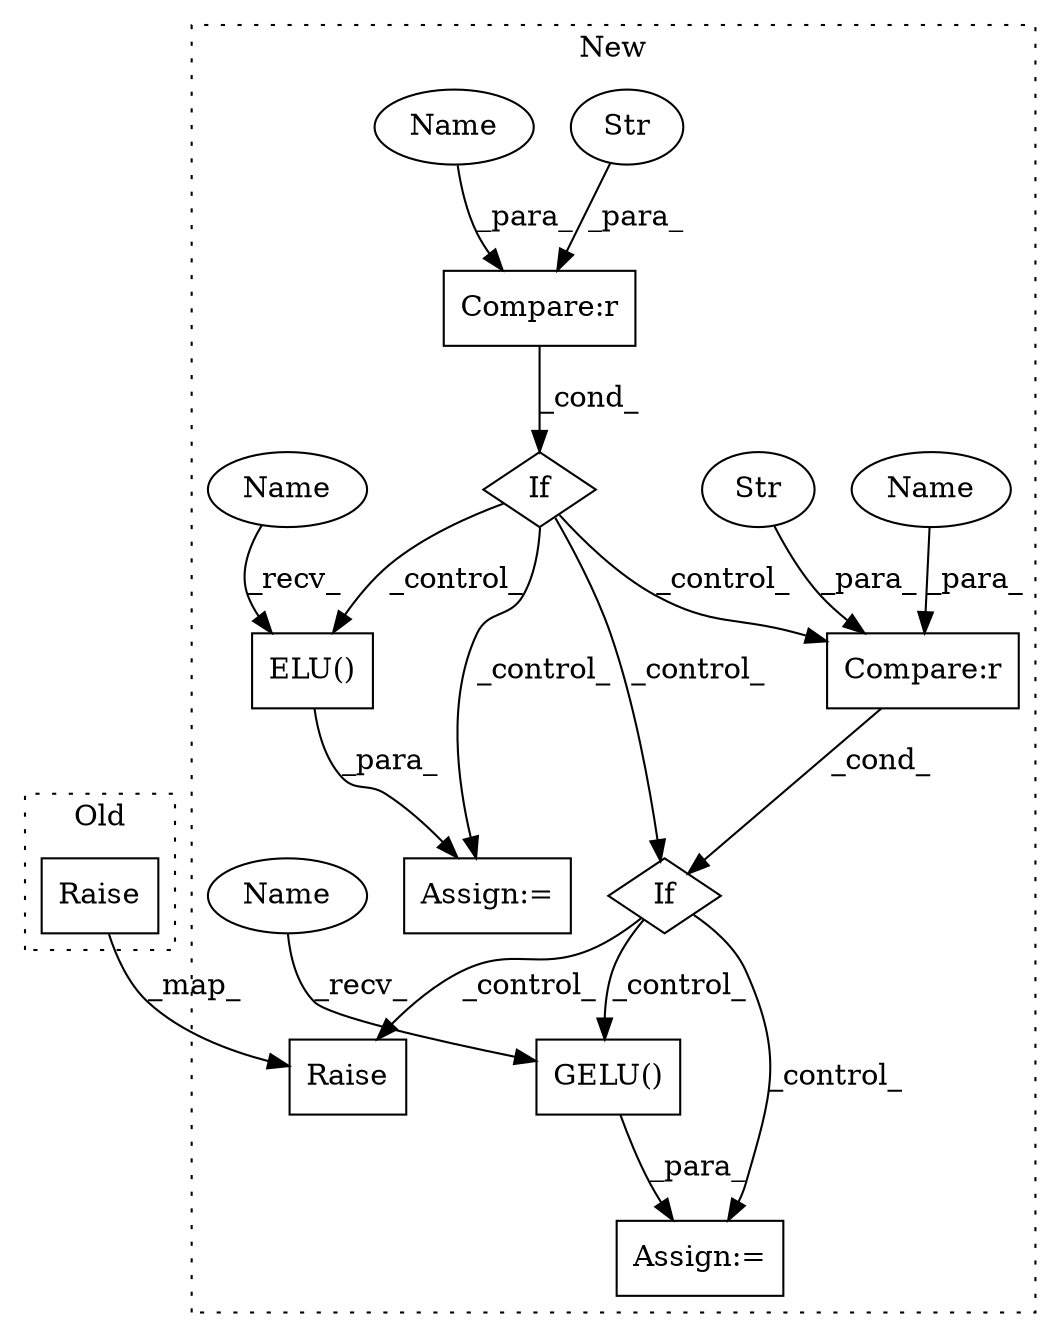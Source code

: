digraph G {
subgraph cluster0 {
1 [label="Raise" a="91" s="5927" l="6" shape="box"];
label = "Old";
style="dotted";
}
subgraph cluster1 {
2 [label="Raise" a="91" s="6282" l="6" shape="box"];
3 [label="If" a="96" s="6092,6114" l="0,14" shape="diamond"];
4 [label="Compare:r" a="40" s="6092" l="22" shape="box"];
5 [label="Str" a="66" s="6109" l="5" shape="ellipse"];
6 [label="Assign:=" a="68" s="6143" l="3" shape="box"];
7 [label="Assign:=" a="68" s="6243" l="3" shape="box"];
8 [label="If" a="96" s="6191,6214" l="0,14" shape="diamond"];
9 [label="Compare:r" a="40" s="6191" l="23" shape="box"];
10 [label="Str" a="66" s="6208" l="6" shape="ellipse"];
11 [label="GELU()" a="75" s="6246" l="9" shape="box"];
12 [label="ELU()" a="75" s="6146" l="31" shape="box"];
13 [label="Name" a="87" s="6092" l="13" shape="ellipse"];
14 [label="Name" a="87" s="6191" l="13" shape="ellipse"];
15 [label="Name" a="87" s="6146" l="2" shape="ellipse"];
16 [label="Name" a="87" s="6246" l="2" shape="ellipse"];
label = "New";
style="dotted";
}
1 -> 2 [label="_map_"];
3 -> 8 [label="_control_"];
3 -> 12 [label="_control_"];
3 -> 6 [label="_control_"];
3 -> 9 [label="_control_"];
4 -> 3 [label="_cond_"];
5 -> 4 [label="_para_"];
8 -> 7 [label="_control_"];
8 -> 2 [label="_control_"];
8 -> 11 [label="_control_"];
9 -> 8 [label="_cond_"];
10 -> 9 [label="_para_"];
11 -> 7 [label="_para_"];
12 -> 6 [label="_para_"];
13 -> 4 [label="_para_"];
14 -> 9 [label="_para_"];
15 -> 12 [label="_recv_"];
16 -> 11 [label="_recv_"];
}